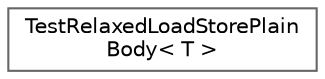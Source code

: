 digraph "类继承关系图"
{
 // LATEX_PDF_SIZE
  bgcolor="transparent";
  edge [fontname=Helvetica,fontsize=10,labelfontname=Helvetica,labelfontsize=10];
  node [fontname=Helvetica,fontsize=10,shape=box,height=0.2,width=0.4];
  rankdir="LR";
  Node0 [id="Node000000",label="TestRelaxedLoadStorePlain\lBody\< T \>",height=0.2,width=0.4,color="grey40", fillcolor="white", style="filled",URL="$class_test_relaxed_load_store_plain_body.html",tooltip=" "];
}
